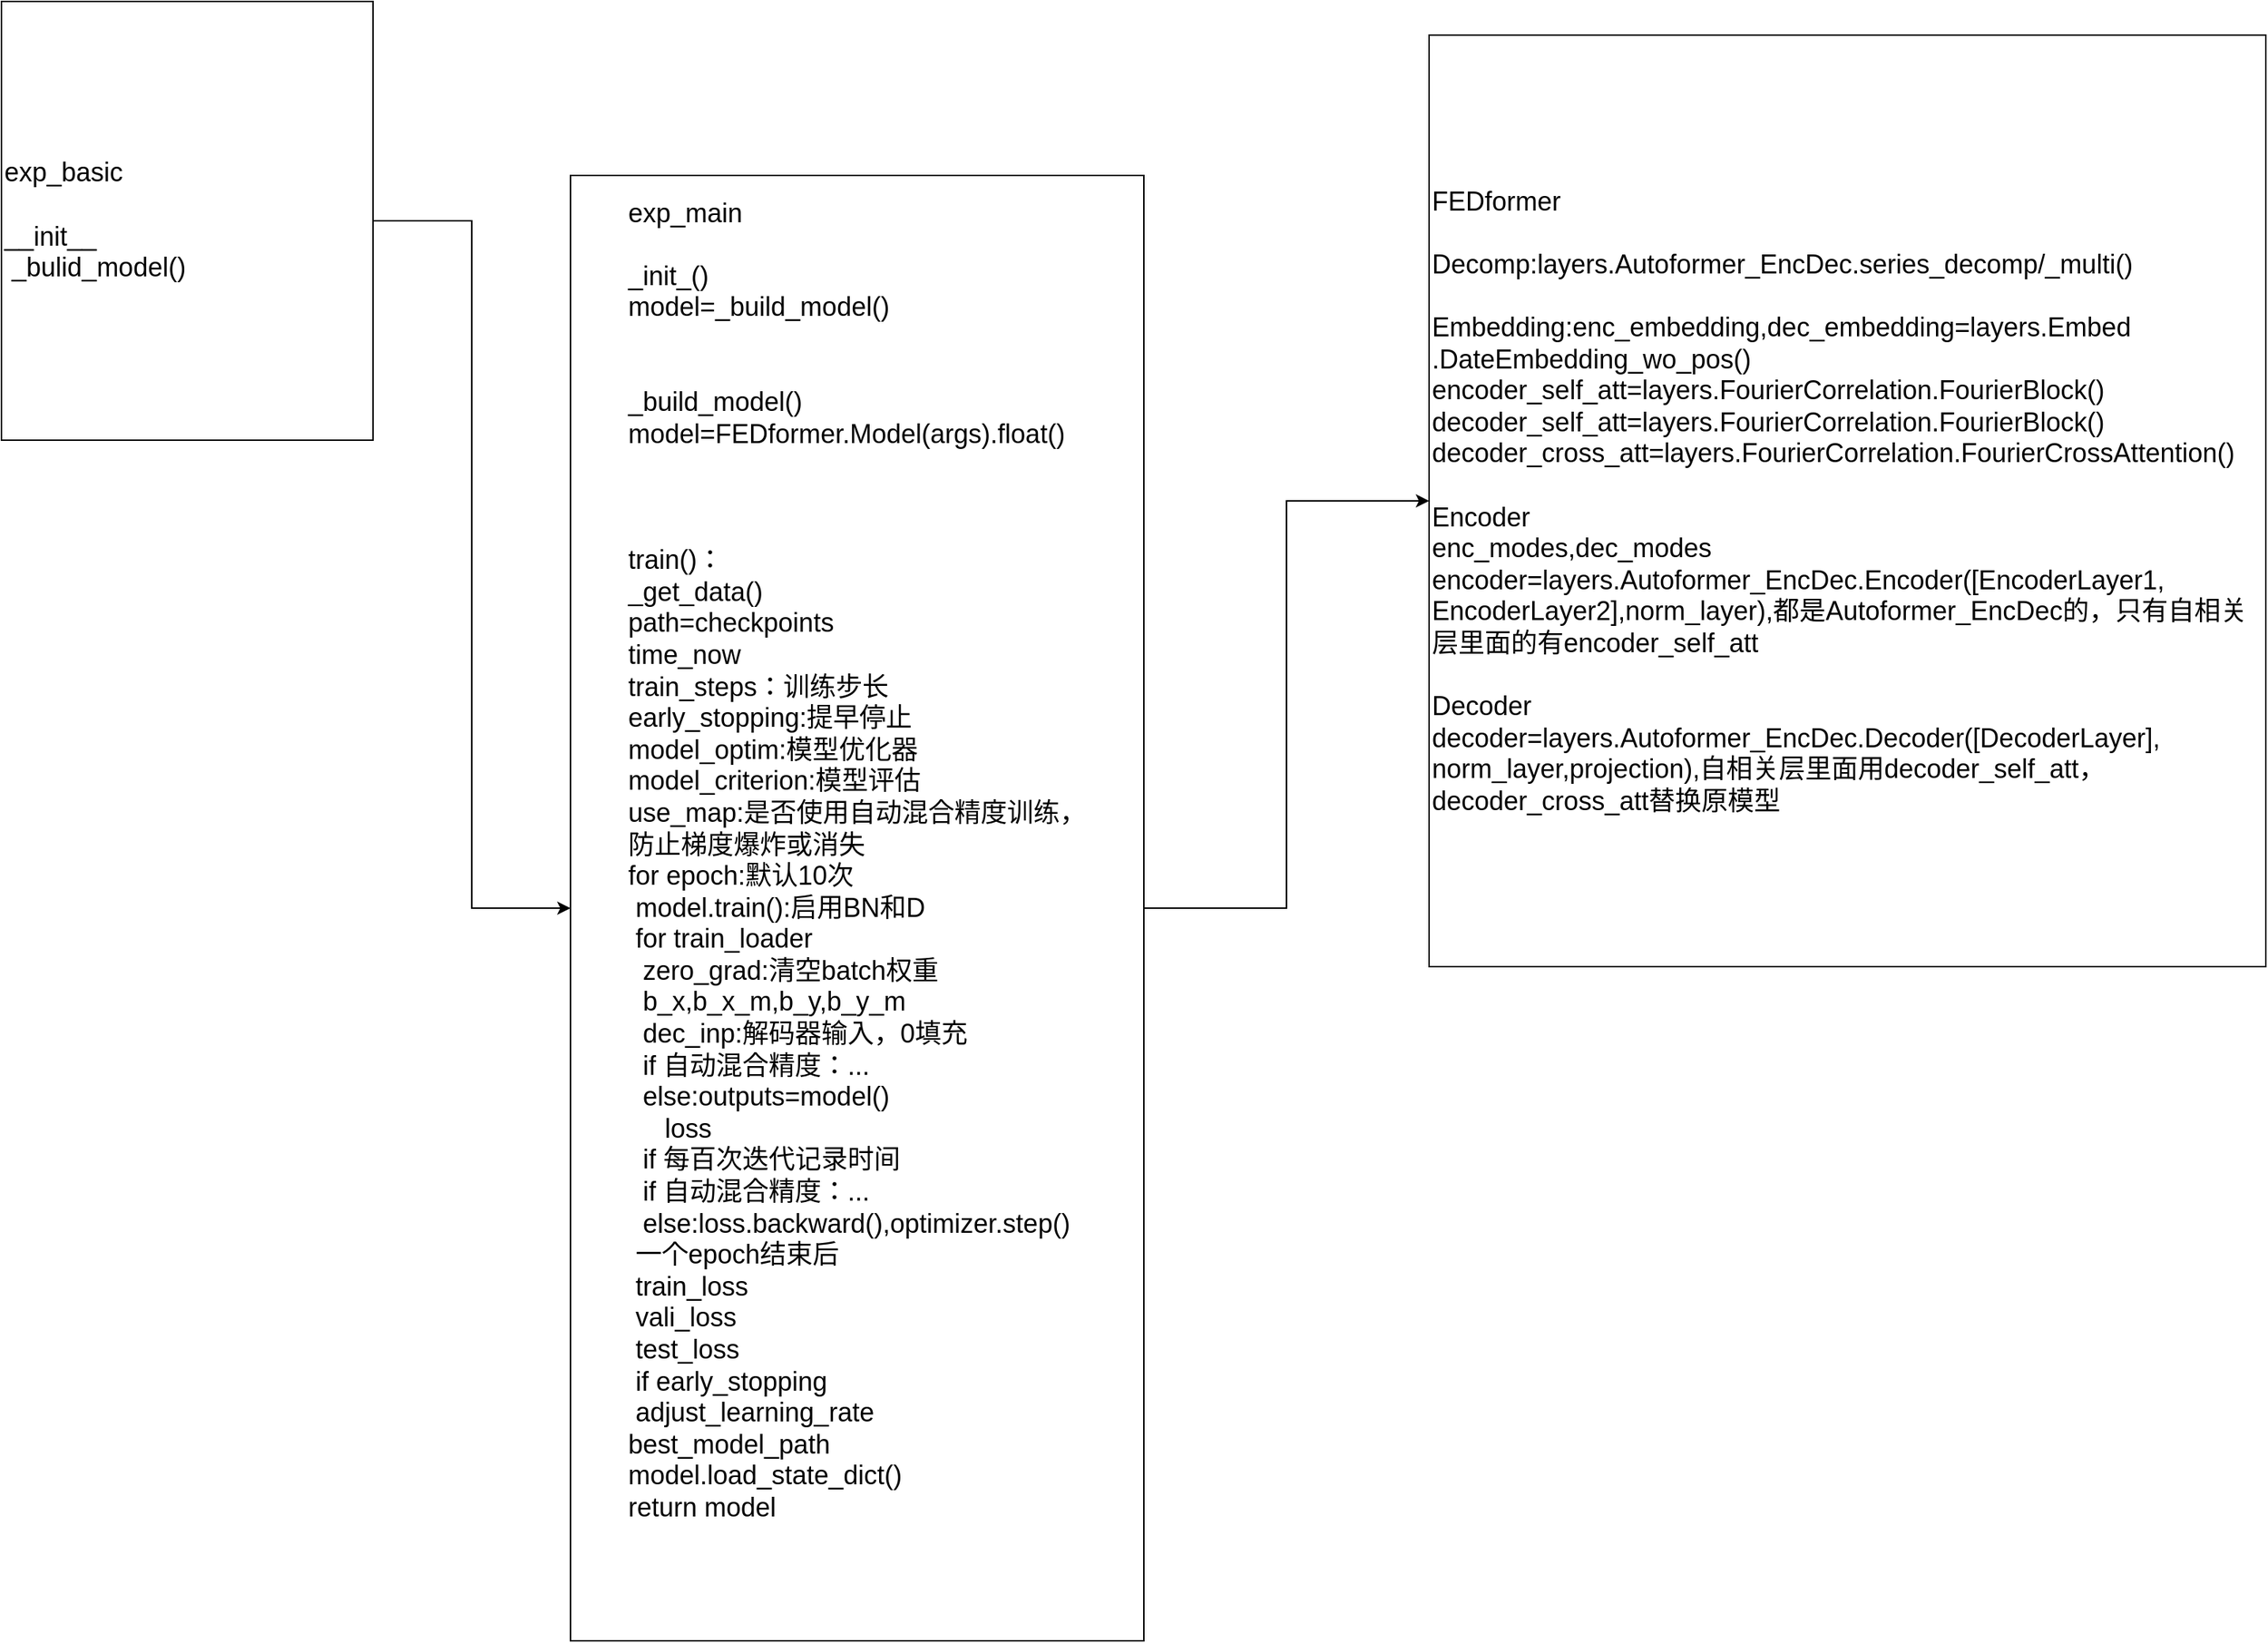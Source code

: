 <mxfile version="20.6.0" type="github">
  <diagram id="AtImyOTAmfLTAfOJhqK3" name="第 1 页">
    <mxGraphModel dx="1504" dy="654" grid="0" gridSize="10" guides="1" tooltips="1" connect="1" arrows="1" fold="1" page="1" pageScale="1" pageWidth="2000" pageHeight="5000" math="0" shadow="0">
      <root>
        <mxCell id="0" />
        <mxCell id="1" parent="0" />
        <mxCell id="4ycxMJ0RPmdJxaAEptit-6" style="edgeStyle=orthogonalEdgeStyle;rounded=0;orthogonalLoop=1;jettySize=auto;html=1;fontSize=18;" parent="1" source="4ycxMJ0RPmdJxaAEptit-1" target="4ycxMJ0RPmdJxaAEptit-5" edge="1">
          <mxGeometry relative="1" as="geometry" />
        </mxCell>
        <mxCell id="4ycxMJ0RPmdJxaAEptit-1" value="&lt;div style=&quot;text-align: left;&quot;&gt;&lt;span style=&quot;font-size: 18px; background-color: initial;&quot;&gt;exp_main&lt;/span&gt;&lt;/div&gt;&lt;div style=&quot;text-align: left;&quot;&gt;&lt;span style=&quot;font-size: 18px; background-color: initial;&quot;&gt;&lt;br&gt;&lt;/span&gt;&lt;/div&gt;&lt;div style=&quot;text-align: left;&quot;&gt;&lt;span style=&quot;font-size: 18px; background-color: initial;&quot;&gt;_init_()&lt;/span&gt;&lt;/div&gt;&lt;div style=&quot;text-align: left;&quot;&gt;&lt;span style=&quot;font-size: 18px; background-color: initial;&quot;&gt;model=_build_model()&lt;/span&gt;&lt;/div&gt;&lt;div style=&quot;text-align: left;&quot;&gt;&lt;span style=&quot;font-size: 18px; background-color: initial;&quot;&gt;&lt;br&gt;&lt;/span&gt;&lt;/div&gt;&lt;font style=&quot;font-size: 18px;&quot;&gt;&lt;div style=&quot;text-align: left;&quot;&gt;&lt;span style=&quot;background-color: initial;&quot;&gt;&lt;br&gt;&lt;/span&gt;&lt;/div&gt;&lt;div style=&quot;text-align: left;&quot;&gt;_build_model()&lt;/div&gt;&lt;div style=&quot;text-align: left;&quot;&gt;model=FEDformer.Model(args).float()&lt;/div&gt;&lt;div style=&quot;text-align: left;&quot;&gt;&lt;br&gt;&lt;/div&gt;&lt;div style=&quot;text-align: left;&quot;&gt;&lt;span style=&quot;background-color: initial;&quot;&gt;&lt;br&gt;&lt;/span&gt;&lt;/div&gt;&lt;div style=&quot;text-align: left;&quot;&gt;&lt;span style=&quot;background-color: initial;&quot;&gt;&lt;br&gt;&lt;/span&gt;&lt;/div&gt;&lt;div style=&quot;text-align: left;&quot;&gt;&lt;span style=&quot;background-color: initial;&quot;&gt;train()：&lt;/span&gt;&lt;/div&gt;&lt;div style=&quot;text-align: left;&quot;&gt;&lt;span style=&quot;background-color: initial;&quot;&gt;_get_data()&lt;/span&gt;&lt;/div&gt;&lt;div style=&quot;text-align: left;&quot;&gt;&lt;span style=&quot;background-color: initial;&quot;&gt;path=checkpoints&lt;/span&gt;&lt;/div&gt;&lt;div style=&quot;text-align: left;&quot;&gt;&lt;span style=&quot;background-color: initial;&quot;&gt;time_now&lt;/span&gt;&lt;/div&gt;&lt;div style=&quot;text-align: left;&quot;&gt;&lt;span style=&quot;background-color: initial;&quot;&gt;train_steps：训练步长&lt;/span&gt;&lt;/div&gt;&lt;div style=&quot;text-align: left;&quot;&gt;&lt;span style=&quot;background-color: initial;&quot;&gt;early_stopping:提早停止&lt;/span&gt;&lt;/div&gt;&lt;div style=&quot;text-align: left;&quot;&gt;&lt;span style=&quot;background-color: initial;&quot;&gt;model_optim:模型优化器&lt;br&gt;model_criterion:模型评估&lt;/span&gt;&lt;/div&gt;&lt;div style=&quot;text-align: left;&quot;&gt;&lt;span style=&quot;background-color: initial;&quot;&gt;use_map:是否使用自动混合精度训练，&lt;/span&gt;&lt;/div&gt;&lt;div style=&quot;text-align: left;&quot;&gt;&lt;span style=&quot;background-color: initial;&quot;&gt;防止梯度爆炸或消失&lt;/span&gt;&lt;/div&gt;&lt;div style=&quot;text-align: left;&quot;&gt;&lt;span style=&quot;background-color: initial;&quot;&gt;for epoch:默认10次&lt;/span&gt;&lt;/div&gt;&lt;div style=&quot;text-align: left;&quot;&gt;&lt;span style=&quot;background-color: initial;&quot;&gt;&lt;span style=&quot;white-space: pre;&quot;&gt; &lt;/span&gt;model.train():启用BN和D&lt;/span&gt;&lt;/div&gt;&lt;div style=&quot;text-align: left;&quot;&gt;&lt;span style=&quot;background-color: initial;&quot;&gt;&lt;span style=&quot;white-space: pre;&quot;&gt; &lt;/span&gt;for train_loader&lt;/span&gt;&lt;/div&gt;&lt;div style=&quot;text-align: left;&quot;&gt;&lt;span style=&quot;background-color: initial;&quot;&gt;&lt;span style=&quot;white-space: pre;&quot;&gt; &lt;/span&gt;&lt;span style=&quot;white-space: pre;&quot;&gt; &lt;/span&gt;zero_grad:清空batch权重&lt;br&gt;&lt;/span&gt;&lt;/div&gt;&lt;div style=&quot;text-align: left;&quot;&gt;&lt;span style=&quot;background-color: initial;&quot;&gt;&amp;nbsp; b_x,b_x_m,b_y,b_y_m&lt;/span&gt;&lt;/div&gt;&lt;div style=&quot;text-align: left;&quot;&gt;&lt;span style=&quot;background-color: initial;&quot;&gt;&amp;nbsp; dec_inp:解码器输入，0填充&lt;/span&gt;&lt;/div&gt;&lt;div style=&quot;text-align: left;&quot;&gt;&lt;span style=&quot;background-color: initial;&quot;&gt;&amp;nbsp; if 自动混合精度：...&lt;/span&gt;&lt;/div&gt;&lt;div style=&quot;text-align: left;&quot;&gt;&lt;span style=&quot;background-color: initial;&quot;&gt;&amp;nbsp; else:outputs=model()&lt;/span&gt;&lt;/div&gt;&lt;div style=&quot;text-align: left;&quot;&gt;&lt;span style=&quot;background-color: initial;&quot;&gt;&amp;nbsp;&amp;nbsp;&lt;span style=&quot;white-space: pre;&quot;&gt; &lt;/span&gt;&amp;nbsp; loss&lt;/span&gt;&lt;/div&gt;&lt;div style=&quot;text-align: left;&quot;&gt;&lt;span style=&quot;background-color: initial;&quot;&gt;&amp;nbsp; if 每百次迭代记录时间&lt;/span&gt;&lt;/div&gt;&lt;div style=&quot;text-align: left;&quot;&gt;&lt;span style=&quot;background-color: initial;&quot;&gt;&amp;nbsp; if 自动混合精度：...&lt;/span&gt;&lt;/div&gt;&lt;div style=&quot;text-align: left;&quot;&gt;&lt;span style=&quot;background-color: initial;&quot;&gt;&amp;nbsp; else:loss.backward(),optimizer.step()&lt;/span&gt;&lt;/div&gt;&lt;div style=&quot;text-align: left;&quot;&gt;&amp;nbsp;一个epoch结束后&lt;/div&gt;&lt;div style=&quot;text-align: left;&quot;&gt;&amp;nbsp;train_loss&lt;/div&gt;&lt;div style=&quot;text-align: left;&quot;&gt;&amp;nbsp;vali_loss&lt;/div&gt;&lt;div style=&quot;text-align: left;&quot;&gt;&amp;nbsp;test_loss&lt;/div&gt;&lt;div style=&quot;text-align: left;&quot;&gt;&amp;nbsp;if early_stopping&lt;/div&gt;&lt;div style=&quot;text-align: left;&quot;&gt;&amp;nbsp;adjust_learning_rate&lt;/div&gt;&lt;div style=&quot;text-align: left;&quot;&gt;best_model_path&lt;/div&gt;&lt;div style=&quot;text-align: left;&quot;&gt;model.load_state_dict()&lt;/div&gt;&lt;div style=&quot;text-align: left;&quot;&gt;return model&lt;/div&gt;&lt;div style=&quot;text-align: left;&quot;&gt;&lt;br&gt;&lt;/div&gt;&lt;div style=&quot;text-align: left;&quot;&gt;&lt;span style=&quot;background-color: initial;&quot;&gt;&amp;nbsp;&amp;nbsp;&lt;/span&gt;&lt;/div&gt;&lt;div style=&quot;text-align: left;&quot;&gt;&lt;span style=&quot;background-color: initial;&quot;&gt;&lt;br&gt;&lt;/span&gt;&lt;/div&gt;&lt;/font&gt;" style="rounded=0;whiteSpace=wrap;html=1;" parent="1" vertex="1">
          <mxGeometry x="473" y="233" width="392" height="1002" as="geometry" />
        </mxCell>
        <mxCell id="4ycxMJ0RPmdJxaAEptit-4" style="edgeStyle=orthogonalEdgeStyle;rounded=0;orthogonalLoop=1;jettySize=auto;html=1;fontSize=18;" parent="1" source="4ycxMJ0RPmdJxaAEptit-3" target="4ycxMJ0RPmdJxaAEptit-1" edge="1">
          <mxGeometry relative="1" as="geometry" />
        </mxCell>
        <mxCell id="4ycxMJ0RPmdJxaAEptit-3" value="exp_basic&lt;br&gt;&lt;br&gt;__init__&lt;br&gt;&lt;span style=&quot;white-space: pre;&quot;&gt; &lt;/span&gt;_bulid_model()" style="rounded=0;whiteSpace=wrap;html=1;fontSize=18;align=left;" parent="1" vertex="1">
          <mxGeometry x="84" y="114" width="254" height="300" as="geometry" />
        </mxCell>
        <mxCell id="4ycxMJ0RPmdJxaAEptit-5" value="FEDformer&lt;br&gt;&lt;br&gt;Decomp:layers.Autoformer_EncDec.series_decomp/_multi()&lt;br&gt;&lt;br&gt;Embedding:enc_embedding,dec_embedding=layers.Embed&lt;br&gt;.DateEmbedding_wo_pos()&lt;br&gt;encoder_self_att=layers.FourierCorrelation.FourierBlock()&lt;br&gt;decoder_self_att=layers.FourierCorrelation.FourierBlock()&lt;br&gt;decoder_cross_att=layers.FourierCorrelation.FourierCrossAttention()&lt;br&gt;&lt;br&gt;Encoder&lt;br&gt;enc_modes,dec_modes&lt;br&gt;encoder=layers.Autoformer_EncDec.Encoder([EncoderLayer1,&lt;br&gt;EncoderLayer2],norm_layer),都是Autoformer_EncDec的，只有自相关&lt;br&gt;层里面的有encoder_self_att&lt;br&gt;&lt;br&gt;Decoder&lt;br&gt;decoder=layers.Autoformer_EncDec.Decoder([DecoderLayer],&lt;br&gt;norm_layer,projection),自相关层里面用decoder_self_att，decoder_cross_att替换原模型" style="rounded=0;whiteSpace=wrap;html=1;fontSize=18;align=left;" parent="1" vertex="1">
          <mxGeometry x="1060" y="137" width="572" height="637" as="geometry" />
        </mxCell>
      </root>
    </mxGraphModel>
  </diagram>
</mxfile>
